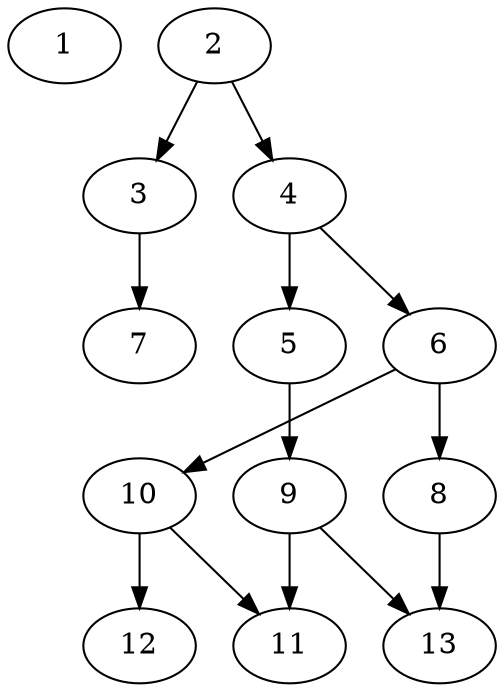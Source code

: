 // DAG (tier=1-easy, mode=data, n=13, ccr=0.329, fat=0.487, density=0.399, regular=0.799, jump=0.001, mindata=1048576, maxdata=8388608)
// DAG automatically generated by daggen at Sun Aug 24 16:33:33 2025
// /home/ermia/Project/Environments/daggen/bin/daggen --dot --ccr 0.329 --fat 0.487 --regular 0.799 --density 0.399 --jump 0.001 --mindata 1048576 --maxdata 8388608 -n 13 
digraph G {
  1 [size="583910467863283", alpha="0.06", expect_size="291955233931641"]
  2 [size="20070542726670392", alpha="0.18", expect_size="10035271363335196"]
  2 -> 3 [size ="366183282900992"]
  2 -> 4 [size ="366183282900992"]
  3 [size="985826589647487744", alpha="0.12", expect_size="492913294823743872"]
  3 -> 7 [size ="403792726065152"]
  4 [size="37253171622766152", alpha="0.11", expect_size="18626585811383076"]
  4 -> 5 [size ="17710104707072"]
  4 -> 6 [size ="17710104707072"]
  5 [size="1370604738656308224", alpha="0.17", expect_size="685302369328154112"]
  5 -> 9 [size ="559382211330048"]
  6 [size="2321108513763360768", alpha="0.05", expect_size="1160554256881680384"]
  6 -> 8 [size ="14024485896192"]
  6 -> 10 [size ="14024485896192"]
  7 [size="1331043137673234", alpha="0.06", expect_size="665521568836617"]
  8 [size="492685594232962940928", alpha="0.19", expect_size="246342797116481470464"]
  8 -> 13 [size ="499041385316352"]
  9 [size="6942002080622589", alpha="0.03", expect_size="3471001040311294"]
  9 -> 11 [size ="124081907171328"]
  9 -> 13 [size ="124081907171328"]
  10 [size="230077751516406480896", alpha="0.10", expect_size="115038875758203240448"]
  10 -> 11 [size ="300381422747648"]
  10 -> 12 [size ="300381422747648"]
  11 [size="236480295143636729856", alpha="0.15", expect_size="118240147571818364928"]
  12 [size="16846818792611108", alpha="0.13", expect_size="8423409396305554"]
  13 [size="254296403478442934272", alpha="0.15", expect_size="127148201739221467136"]
}